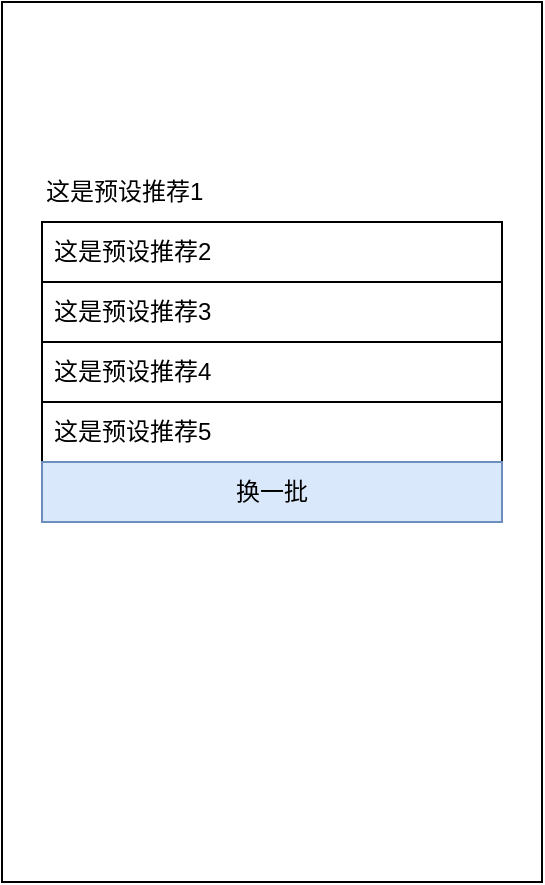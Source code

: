 <mxfile version="23.0.2" type="github">
  <diagram name="第 1 页" id="RiNWTJnZyji1Wp-qJ7FD">
    <mxGraphModel dx="1306" dy="743" grid="1" gridSize="10" guides="1" tooltips="1" connect="1" arrows="1" fold="1" page="1" pageScale="1" pageWidth="827" pageHeight="1169" math="0" shadow="0">
      <root>
        <mxCell id="0" />
        <mxCell id="1" parent="0" />
        <mxCell id="_dtILpkrjVaoC_mD7vtC-2" value="" style="rounded=0;whiteSpace=wrap;html=1;" vertex="1" parent="1">
          <mxGeometry x="220" y="130" width="270" height="440" as="geometry" />
        </mxCell>
        <mxCell id="_dtILpkrjVaoC_mD7vtC-3" value="这是预设推荐1" style="swimlane;fontStyle=0;childLayout=stackLayout;horizontal=1;startSize=30;horizontalStack=0;resizeParent=1;resizeParentMax=0;resizeLast=0;collapsible=1;marginBottom=0;whiteSpace=wrap;html=1;strokeColor=none;align=left;" vertex="1" parent="1">
          <mxGeometry x="240" y="210" width="230" height="120" as="geometry" />
        </mxCell>
        <mxCell id="_dtILpkrjVaoC_mD7vtC-4" value="这是预设推荐2" style="text;strokeColor=default;fillColor=none;align=left;verticalAlign=middle;spacingLeft=4;spacingRight=4;overflow=hidden;points=[[0,0.5],[1,0.5]];portConstraint=eastwest;rotatable=0;whiteSpace=wrap;html=1;" vertex="1" parent="_dtILpkrjVaoC_mD7vtC-3">
          <mxGeometry y="30" width="230" height="30" as="geometry" />
        </mxCell>
        <mxCell id="_dtILpkrjVaoC_mD7vtC-5" value="这是预设推荐3" style="text;strokeColor=default;fillColor=none;align=left;verticalAlign=middle;spacingLeft=4;spacingRight=4;overflow=hidden;points=[[0,0.5],[1,0.5]];portConstraint=eastwest;rotatable=0;whiteSpace=wrap;html=1;" vertex="1" parent="_dtILpkrjVaoC_mD7vtC-3">
          <mxGeometry y="60" width="230" height="30" as="geometry" />
        </mxCell>
        <mxCell id="_dtILpkrjVaoC_mD7vtC-6" value="这是预设推荐4" style="text;strokeColor=default;fillColor=none;align=left;verticalAlign=middle;spacingLeft=4;spacingRight=4;overflow=hidden;points=[[0,0.5],[1,0.5]];portConstraint=eastwest;rotatable=0;whiteSpace=wrap;html=1;" vertex="1" parent="_dtILpkrjVaoC_mD7vtC-3">
          <mxGeometry y="90" width="230" height="30" as="geometry" />
        </mxCell>
        <mxCell id="_dtILpkrjVaoC_mD7vtC-7" value="这是预设推荐5" style="text;strokeColor=default;fillColor=none;align=left;verticalAlign=middle;spacingLeft=4;spacingRight=4;overflow=hidden;points=[[0,0.5],[1,0.5]];portConstraint=eastwest;rotatable=0;whiteSpace=wrap;html=1;" vertex="1" parent="1">
          <mxGeometry x="240" y="330" width="230" height="30" as="geometry" />
        </mxCell>
        <mxCell id="_dtILpkrjVaoC_mD7vtC-9" value="换一批" style="text;strokeColor=#6c8ebf;fillColor=#dae8fc;align=center;verticalAlign=middle;spacingLeft=4;spacingRight=4;overflow=hidden;points=[[0,0.5],[1,0.5]];portConstraint=eastwest;rotatable=0;whiteSpace=wrap;html=1;" vertex="1" parent="1">
          <mxGeometry x="240" y="360" width="230" height="30" as="geometry" />
        </mxCell>
      </root>
    </mxGraphModel>
  </diagram>
</mxfile>
